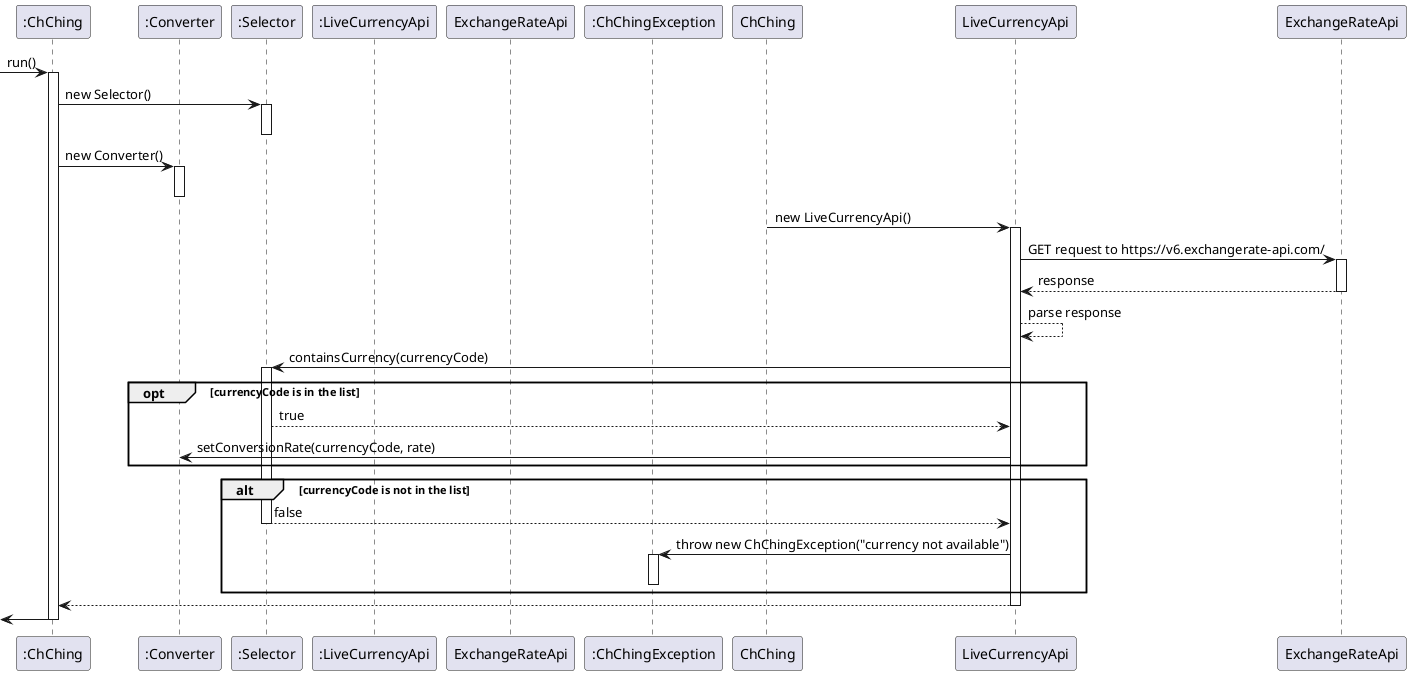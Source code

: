 @startuml
participant ":ChChing" as CC
participant ":Converter" as Converter
participant ":Selector" as Selector
participant ":LiveCurrencyApi" as Api
participant "ExchangeRateApi" as source
participant ":ChChingException" as ChChingException

-> CC : run()
activate CC
CC -> Selector : new Selector()
activate Selector
deactivate Selector
CC -> Converter : new Converter()
activate Converter
deactivate Converter
ChChing -> LiveCurrencyApi : new LiveCurrencyApi()
activate LiveCurrencyApi
LiveCurrencyApi -> ExchangeRateApi : GET request to https://v6.exchangerate-api.com/
activate ExchangeRateApi
ExchangeRateApi --> LiveCurrencyApi : response
deactivate ExchangeRateApi
LiveCurrencyApi --> LiveCurrencyApi : parse response
LiveCurrencyApi -> Selector : containsCurrency(currencyCode)
activate Selector

opt currencyCode is in the list
    Selector --> LiveCurrencyApi : true
    LiveCurrencyApi -> Converter : setConversionRate(currencyCode, rate)
end

alt currencyCode is not in the list
    Selector --> LiveCurrencyApi : false
    deactivate Selector
    LiveCurrencyApi -> ChChingException : throw new ChChingException("currency not available")
    activate ChChingException
    deactivate ChChingException
end
CC <-- LiveCurrencyApi
deactivate LiveCurrencyApi
<- CC
deactivate CC


@enduml